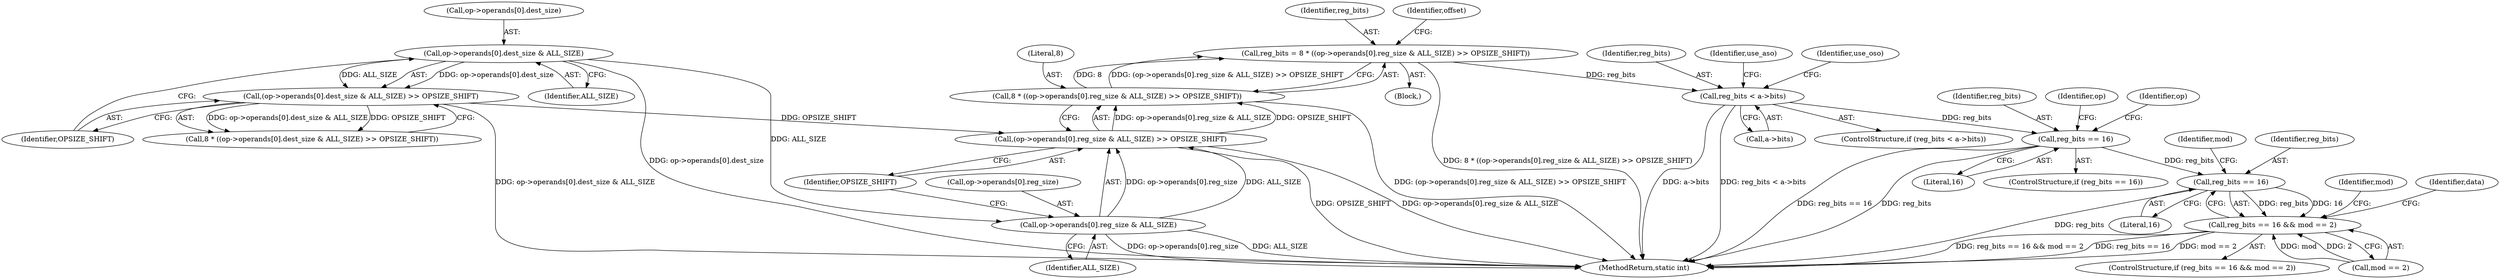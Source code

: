 digraph "0_radare2_f17bfd9f1da05f30f23a4dd05e9d2363e1406948@pointer" {
"1000605" [label="(Call,reg_bits < a->bits)"];
"1000567" [label="(Call,reg_bits = 8 * ((op->operands[0].reg_size & ALL_SIZE) >> OPSIZE_SHIFT))"];
"1000569" [label="(Call,8 * ((op->operands[0].reg_size & ALL_SIZE) >> OPSIZE_SHIFT))"];
"1000571" [label="(Call,(op->operands[0].reg_size & ALL_SIZE) >> OPSIZE_SHIFT)"];
"1000572" [label="(Call,op->operands[0].reg_size & ALL_SIZE)"];
"1000556" [label="(Call,op->operands[0].dest_size & ALL_SIZE)"];
"1000555" [label="(Call,(op->operands[0].dest_size & ALL_SIZE) >> OPSIZE_SHIFT)"];
"1000735" [label="(Call,reg_bits == 16)"];
"1001168" [label="(Call,reg_bits == 16)"];
"1001167" [label="(Call,reg_bits == 16 && mod == 2)"];
"1000569" [label="(Call,8 * ((op->operands[0].reg_size & ALL_SIZE) >> OPSIZE_SHIFT))"];
"1000604" [label="(ControlStructure,if (reg_bits < a->bits))"];
"1000736" [label="(Identifier,reg_bits)"];
"1000571" [label="(Call,(op->operands[0].reg_size & ALL_SIZE) >> OPSIZE_SHIFT)"];
"1001193" [label="(Identifier,mod)"];
"1000506" [label="(Block,)"];
"1000612" [label="(Identifier,use_aso)"];
"1001168" [label="(Call,reg_bits == 16)"];
"1001172" [label="(Identifier,mod)"];
"1000572" [label="(Call,op->operands[0].reg_size & ALL_SIZE)"];
"1000564" [label="(Identifier,ALL_SIZE)"];
"1001169" [label="(Identifier,reg_bits)"];
"1000580" [label="(Identifier,ALL_SIZE)"];
"1001166" [label="(ControlStructure,if (reg_bits == 16 && mod == 2))"];
"1000570" [label="(Literal,8)"];
"1000573" [label="(Call,op->operands[0].reg_size)"];
"1000581" [label="(Identifier,OPSIZE_SHIFT)"];
"1000966" [label="(Identifier,op)"];
"1000584" [label="(Identifier,offset)"];
"1001171" [label="(Call,mod == 2)"];
"1000616" [label="(Identifier,use_oso)"];
"1003220" [label="(MethodReturn,static int)"];
"1000565" [label="(Identifier,OPSIZE_SHIFT)"];
"1000734" [label="(ControlStructure,if (reg_bits == 16))"];
"1001177" [label="(Identifier,data)"];
"1000557" [label="(Call,op->operands[0].dest_size)"];
"1000746" [label="(Identifier,op)"];
"1000605" [label="(Call,reg_bits < a->bits)"];
"1000568" [label="(Identifier,reg_bits)"];
"1001167" [label="(Call,reg_bits == 16 && mod == 2)"];
"1000556" [label="(Call,op->operands[0].dest_size & ALL_SIZE)"];
"1001170" [label="(Literal,16)"];
"1000606" [label="(Identifier,reg_bits)"];
"1000607" [label="(Call,a->bits)"];
"1000735" [label="(Call,reg_bits == 16)"];
"1000553" [label="(Call,8 * ((op->operands[0].dest_size & ALL_SIZE) >> OPSIZE_SHIFT))"];
"1000555" [label="(Call,(op->operands[0].dest_size & ALL_SIZE) >> OPSIZE_SHIFT)"];
"1000737" [label="(Literal,16)"];
"1000567" [label="(Call,reg_bits = 8 * ((op->operands[0].reg_size & ALL_SIZE) >> OPSIZE_SHIFT))"];
"1000605" -> "1000604"  [label="AST: "];
"1000605" -> "1000607"  [label="CFG: "];
"1000606" -> "1000605"  [label="AST: "];
"1000607" -> "1000605"  [label="AST: "];
"1000612" -> "1000605"  [label="CFG: "];
"1000616" -> "1000605"  [label="CFG: "];
"1000605" -> "1003220"  [label="DDG: a->bits"];
"1000605" -> "1003220"  [label="DDG: reg_bits < a->bits"];
"1000567" -> "1000605"  [label="DDG: reg_bits"];
"1000605" -> "1000735"  [label="DDG: reg_bits"];
"1000567" -> "1000506"  [label="AST: "];
"1000567" -> "1000569"  [label="CFG: "];
"1000568" -> "1000567"  [label="AST: "];
"1000569" -> "1000567"  [label="AST: "];
"1000584" -> "1000567"  [label="CFG: "];
"1000567" -> "1003220"  [label="DDG: 8 * ((op->operands[0].reg_size & ALL_SIZE) >> OPSIZE_SHIFT)"];
"1000569" -> "1000567"  [label="DDG: 8"];
"1000569" -> "1000567"  [label="DDG: (op->operands[0].reg_size & ALL_SIZE) >> OPSIZE_SHIFT"];
"1000569" -> "1000571"  [label="CFG: "];
"1000570" -> "1000569"  [label="AST: "];
"1000571" -> "1000569"  [label="AST: "];
"1000569" -> "1003220"  [label="DDG: (op->operands[0].reg_size & ALL_SIZE) >> OPSIZE_SHIFT"];
"1000571" -> "1000569"  [label="DDG: op->operands[0].reg_size & ALL_SIZE"];
"1000571" -> "1000569"  [label="DDG: OPSIZE_SHIFT"];
"1000571" -> "1000581"  [label="CFG: "];
"1000572" -> "1000571"  [label="AST: "];
"1000581" -> "1000571"  [label="AST: "];
"1000571" -> "1003220"  [label="DDG: OPSIZE_SHIFT"];
"1000571" -> "1003220"  [label="DDG: op->operands[0].reg_size & ALL_SIZE"];
"1000572" -> "1000571"  [label="DDG: op->operands[0].reg_size"];
"1000572" -> "1000571"  [label="DDG: ALL_SIZE"];
"1000555" -> "1000571"  [label="DDG: OPSIZE_SHIFT"];
"1000572" -> "1000580"  [label="CFG: "];
"1000573" -> "1000572"  [label="AST: "];
"1000580" -> "1000572"  [label="AST: "];
"1000581" -> "1000572"  [label="CFG: "];
"1000572" -> "1003220"  [label="DDG: ALL_SIZE"];
"1000572" -> "1003220"  [label="DDG: op->operands[0].reg_size"];
"1000556" -> "1000572"  [label="DDG: ALL_SIZE"];
"1000556" -> "1000555"  [label="AST: "];
"1000556" -> "1000564"  [label="CFG: "];
"1000557" -> "1000556"  [label="AST: "];
"1000564" -> "1000556"  [label="AST: "];
"1000565" -> "1000556"  [label="CFG: "];
"1000556" -> "1003220"  [label="DDG: op->operands[0].dest_size"];
"1000556" -> "1000555"  [label="DDG: op->operands[0].dest_size"];
"1000556" -> "1000555"  [label="DDG: ALL_SIZE"];
"1000555" -> "1000553"  [label="AST: "];
"1000555" -> "1000565"  [label="CFG: "];
"1000565" -> "1000555"  [label="AST: "];
"1000553" -> "1000555"  [label="CFG: "];
"1000555" -> "1003220"  [label="DDG: op->operands[0].dest_size & ALL_SIZE"];
"1000555" -> "1000553"  [label="DDG: op->operands[0].dest_size & ALL_SIZE"];
"1000555" -> "1000553"  [label="DDG: OPSIZE_SHIFT"];
"1000735" -> "1000734"  [label="AST: "];
"1000735" -> "1000737"  [label="CFG: "];
"1000736" -> "1000735"  [label="AST: "];
"1000737" -> "1000735"  [label="AST: "];
"1000746" -> "1000735"  [label="CFG: "];
"1000966" -> "1000735"  [label="CFG: "];
"1000735" -> "1003220"  [label="DDG: reg_bits == 16"];
"1000735" -> "1003220"  [label="DDG: reg_bits"];
"1000735" -> "1001168"  [label="DDG: reg_bits"];
"1001168" -> "1001167"  [label="AST: "];
"1001168" -> "1001170"  [label="CFG: "];
"1001169" -> "1001168"  [label="AST: "];
"1001170" -> "1001168"  [label="AST: "];
"1001172" -> "1001168"  [label="CFG: "];
"1001167" -> "1001168"  [label="CFG: "];
"1001168" -> "1003220"  [label="DDG: reg_bits"];
"1001168" -> "1001167"  [label="DDG: reg_bits"];
"1001168" -> "1001167"  [label="DDG: 16"];
"1001167" -> "1001166"  [label="AST: "];
"1001167" -> "1001171"  [label="CFG: "];
"1001171" -> "1001167"  [label="AST: "];
"1001177" -> "1001167"  [label="CFG: "];
"1001193" -> "1001167"  [label="CFG: "];
"1001167" -> "1003220"  [label="DDG: reg_bits == 16 && mod == 2"];
"1001167" -> "1003220"  [label="DDG: reg_bits == 16"];
"1001167" -> "1003220"  [label="DDG: mod == 2"];
"1001171" -> "1001167"  [label="DDG: mod"];
"1001171" -> "1001167"  [label="DDG: 2"];
}
